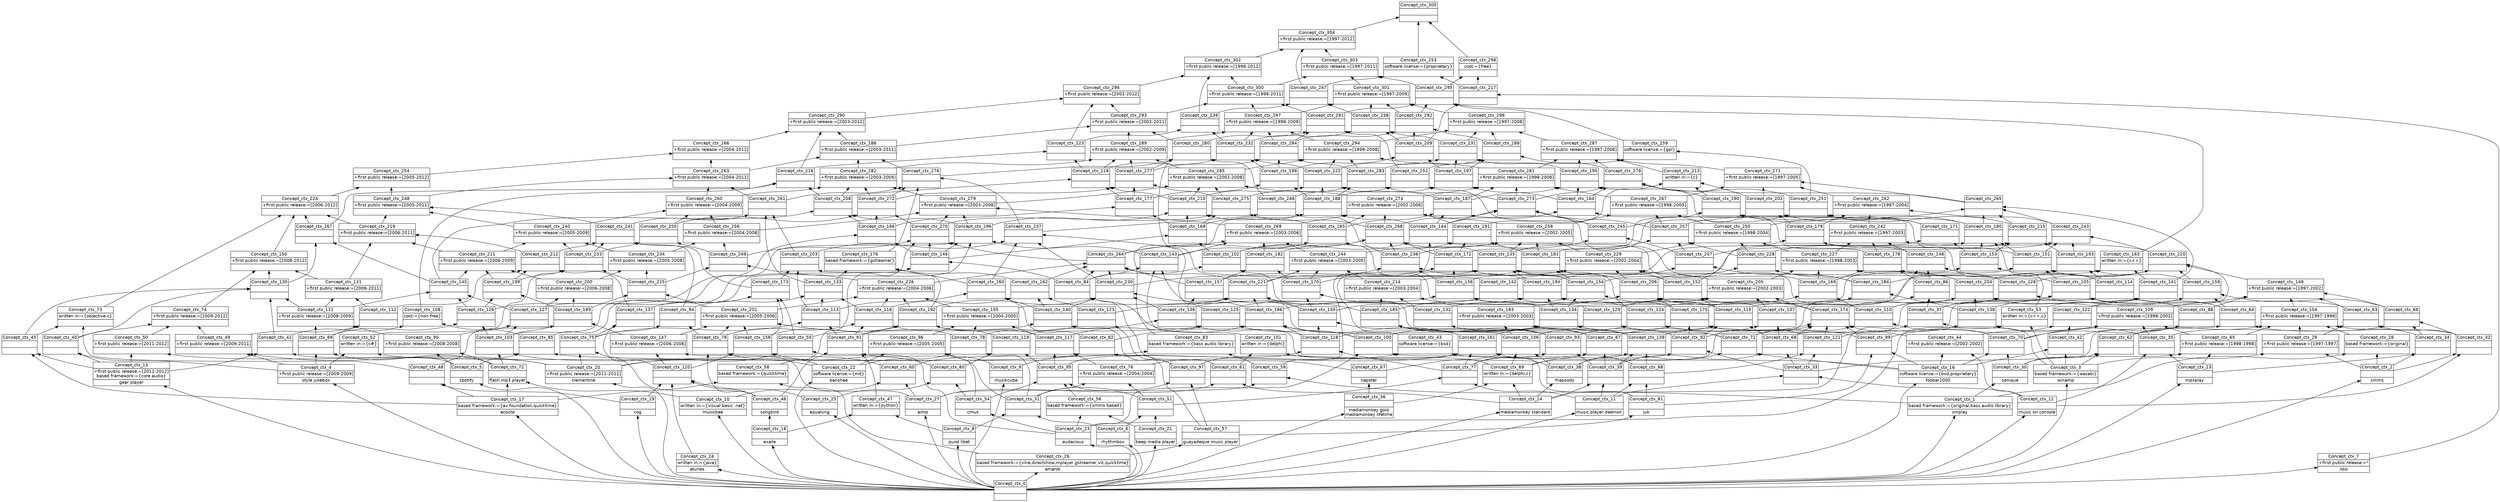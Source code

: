 digraph G { 
	rankdir=BT;
	margin=0;
	node [margin="0.03,0.03",fontname="DejaVu Sans"];
	ranksep=0.3;
	nodesep=0.2;
//graph[label="name:ctx,concept number:306,object number:37,attribute number:94"
0 [shape=none,label=<<table border="0" cellborder="1" cellspacing="0" port="p"><tr><td>Concept_ctx_305</td></tr><tr><td><br/></td></tr><tr><td><br/></td></tr></table>>];
1 [shape=none,label=<<table border="0" cellborder="1" cellspacing="0" port="p"><tr><td>Concept_ctx_304</td></tr><tr><td>+first public release:=[1997-2012]<br/></td></tr><tr><td><br/></td></tr></table>>];
2 [shape=none,label=<<table border="0" cellborder="1" cellspacing="0" port="p"><tr><td>Concept_ctx_302</td></tr><tr><td>+first public release:=[1998-2012]<br/></td></tr><tr><td><br/></td></tr></table>>];
3 [shape=none,label=<<table border="0" cellborder="1" cellspacing="0" port="p"><tr><td>Concept_ctx_300</td></tr><tr><td>+first public release:=[1998-2011]<br/></td></tr><tr><td><br/></td></tr></table>>];
4 [shape=none,label=<<table border="0" cellborder="1" cellspacing="0" port="p"><tr><td>Concept_ctx_303</td></tr><tr><td>+first public release:=[1997-2011]<br/></td></tr><tr><td><br/></td></tr></table>>];
5 [shape=none,label=<<table border="0" cellborder="1" cellspacing="0" port="p"><tr><td>Concept_ctx_293</td></tr><tr><td>+first public release:=[2002-2011]<br/></td></tr><tr><td><br/></td></tr></table>>];
6 [shape=none,label=<<table border="0" cellborder="1" cellspacing="0" port="p"><tr><td>Concept_ctx_296</td></tr><tr><td>+first public release:=[2002-2012]<br/></td></tr><tr><td><br/></td></tr></table>>];
7 [shape=none,label=<<table border="0" cellborder="1" cellspacing="0" port="p"><tr><td>Concept_ctx_289</td></tr><tr><td>+first public release:=[2002-2009]<br/></td></tr><tr><td><br/></td></tr></table>>];
8 [shape=none,label=<<table border="0" cellborder="1" cellspacing="0" port="p"><tr><td>Concept_ctx_297</td></tr><tr><td>+first public release:=[1998-2009]<br/></td></tr><tr><td><br/></td></tr></table>>];
9 [shape=none,label=<<table border="0" cellborder="1" cellspacing="0" port="p"><tr><td>Concept_ctx_301</td></tr><tr><td>+first public release:=[1997-2009]<br/></td></tr><tr><td><br/></td></tr></table>>];
10 [shape=none,label=<<table border="0" cellborder="1" cellspacing="0" port="p"><tr><td>Concept_ctx_282</td></tr><tr><td>+first public release:=[2003-2009]<br/></td></tr><tr><td><br/></td></tr></table>>];
11 [shape=none,label=<<table border="0" cellborder="1" cellspacing="0" port="p"><tr><td>Concept_ctx_286</td></tr><tr><td>+first public release:=[2003-2011]<br/></td></tr><tr><td><br/></td></tr></table>>];
12 [shape=none,label=<<table border="0" cellborder="1" cellspacing="0" port="p"><tr><td>Concept_ctx_290</td></tr><tr><td>+first public release:=[2003-2012]<br/></td></tr><tr><td><br/></td></tr></table>>];
13 [shape=none,label=<<table border="0" cellborder="1" cellspacing="0" port="p"><tr><td>Concept_ctx_279</td></tr><tr><td>+first public release:=[2003-2008]<br/></td></tr><tr><td><br/></td></tr></table>>];
14 [shape=none,label=<<table border="0" cellborder="1" cellspacing="0" port="p"><tr><td>Concept_ctx_285</td></tr><tr><td>+first public release:=[2002-2008]<br/></td></tr><tr><td><br/></td></tr></table>>];
15 [shape=none,label=<<table border="0" cellborder="1" cellspacing="0" port="p"><tr><td>Concept_ctx_294</td></tr><tr><td>+first public release:=[1998-2008]<br/></td></tr><tr><td><br/></td></tr></table>>];
16 [shape=none,label=<<table border="0" cellborder="1" cellspacing="0" port="p"><tr><td>Concept_ctx_299</td></tr><tr><td>+first public release:=[1997-2008]<br/></td></tr><tr><td><br/></td></tr></table>>];
17 [shape=none,label=<<table border="0" cellborder="1" cellspacing="0" port="p"><tr><td>Concept_ctx_256</td></tr><tr><td>+first public release:=[2004-2008]<br/></td></tr><tr><td><br/></td></tr></table>>];
18 [shape=none,label=<<table border="0" cellborder="1" cellspacing="0" port="p"><tr><td>Concept_ctx_260</td></tr><tr><td>+first public release:=[2004-2009]<br/></td></tr><tr><td><br/></td></tr></table>>];
19 [shape=none,label=<<table border="0" cellborder="1" cellspacing="0" port="p"><tr><td>Concept_ctx_263</td></tr><tr><td>+first public release:=[2004-2011]<br/></td></tr><tr><td><br/></td></tr></table>>];
20 [shape=none,label=<<table border="0" cellborder="1" cellspacing="0" port="p"><tr><td>Concept_ctx_266</td></tr><tr><td>+first public release:=[2004-2012]<br/></td></tr><tr><td><br/></td></tr></table>>];
21 [shape=none,label=<<table border="0" cellborder="1" cellspacing="0" port="p"><tr><td>Concept_ctx_226</td></tr><tr><td>+first public release:=[2004-2006]<br/></td></tr><tr><td><br/></td></tr></table>>];
22 [shape=none,label=<<table border="0" cellborder="1" cellspacing="0" port="p"><tr><td>Concept_ctx_269</td></tr><tr><td>+first public release:=[2003-2006]<br/></td></tr><tr><td><br/></td></tr></table>>];
23 [shape=none,label=<<table border="0" cellborder="1" cellspacing="0" port="p"><tr><td>Concept_ctx_274</td></tr><tr><td>+first public release:=[2002-2006]<br/></td></tr><tr><td><br/></td></tr></table>>];
24 [shape=none,label=<<table border="0" cellborder="1" cellspacing="0" port="p"><tr><td>Concept_ctx_281</td></tr><tr><td>+first public release:=[1998-2006]<br/></td></tr><tr><td><br/></td></tr></table>>];
25 [shape=none,label=<<table border="0" cellborder="1" cellspacing="0" port="p"><tr><td>Concept_ctx_287</td></tr><tr><td>+first public release:=[1997-2006]<br/></td></tr><tr><td><br/></td></tr></table>>];
26 [shape=none,label=<<table border="0" cellborder="1" cellspacing="0" port="p"><tr><td>Concept_ctx_201</td></tr><tr><td>+first public release:=[2005-2006]<br/></td></tr><tr><td><br/></td></tr></table>>];
27 [shape=none,label=<<table border="0" cellborder="1" cellspacing="0" port="p"><tr><td>Concept_ctx_234</td></tr><tr><td>+first public release:=[2005-2008]<br/></td></tr><tr><td><br/></td></tr></table>>];
28 [shape=none,label=<<table border="0" cellborder="1" cellspacing="0" port="p"><tr><td>Concept_ctx_240</td></tr><tr><td>+first public release:=[2005-2009]<br/></td></tr><tr><td><br/></td></tr></table>>];
29 [shape=none,label=<<table border="0" cellborder="1" cellspacing="0" port="p"><tr><td>Concept_ctx_248</td></tr><tr><td>+first public release:=[2005-2011]<br/></td></tr><tr><td><br/></td></tr></table>>];
30 [shape=none,label=<<table border="0" cellborder="1" cellspacing="0" port="p"><tr><td>Concept_ctx_254</td></tr><tr><td>+first public release:=[2005-2012]<br/></td></tr><tr><td><br/></td></tr></table>>];
31 [shape=none,label=<<table border="0" cellborder="1" cellspacing="0" port="p"><tr><td>Concept_ctx_96</td></tr><tr><td>+first public release:=[2005-2005]<br/></td></tr><tr><td><br/></td></tr></table>>];
32 [shape=none,label=<<table border="0" cellborder="1" cellspacing="0" port="p"><tr><td>Concept_ctx_155</td></tr><tr><td>+first public release:=[2004-2005]<br/></td></tr><tr><td><br/></td></tr></table>>];
33 [shape=none,label=<<table border="0" cellborder="1" cellspacing="0" port="p"><tr><td>Concept_ctx_244</td></tr><tr><td>+first public release:=[2003-2005]<br/></td></tr><tr><td><br/></td></tr></table>>];
34 [shape=none,label=<<table border="0" cellborder="1" cellspacing="0" port="p"><tr><td>Concept_ctx_258</td></tr><tr><td>+first public release:=[2002-2005]<br/></td></tr><tr><td><br/></td></tr></table>>];
35 [shape=none,label=<<table border="0" cellborder="1" cellspacing="0" port="p"><tr><td>Concept_ctx_267</td></tr><tr><td>+first public release:=[1998-2005]<br/></td></tr><tr><td><br/></td></tr></table>>];
36 [shape=none,label=<<table border="0" cellborder="1" cellspacing="0" port="p"><tr><td>Concept_ctx_271</td></tr><tr><td>+first public release:=[1997-2005]<br/></td></tr><tr><td><br/></td></tr></table>>];
37 [shape=none,label=<<table border="0" cellborder="1" cellspacing="0" port="p"><tr><td>Concept_ctx_0</td></tr><tr><td><br/></td></tr><tr><td><br/></td></tr></table>>];
38 [shape=none,label=<<table border="0" cellborder="1" cellspacing="0" port="p"><tr><td>Concept_ctx_147</td></tr><tr><td>+first public release:=[2006-2006]<br/></td></tr><tr><td><br/></td></tr></table>>];
39 [shape=none,label=<<table border="0" cellborder="1" cellspacing="0" port="p"><tr><td>Concept_ctx_200</td></tr><tr><td>+first public release:=[2006-2008]<br/></td></tr><tr><td><br/></td></tr></table>>];
40 [shape=none,label=<<table border="0" cellborder="1" cellspacing="0" port="p"><tr><td>Concept_ctx_211</td></tr><tr><td>+first public release:=[2006-2009]<br/></td></tr><tr><td><br/></td></tr></table>>];
41 [shape=none,label=<<table border="0" cellborder="1" cellspacing="0" port="p"><tr><td>Concept_ctx_219</td></tr><tr><td>+first public release:=[2006-2011]<br/></td></tr><tr><td><br/></td></tr></table>>];
42 [shape=none,label=<<table border="0" cellborder="1" cellspacing="0" port="p"><tr><td>Concept_ctx_224</td></tr><tr><td>+first public release:=[2006-2012]<br/></td></tr><tr><td><br/></td></tr></table>>];
43 [shape=none,label=<<table border="0" cellborder="1" cellspacing="0" port="p"><tr><td>Concept_ctx_76</td></tr><tr><td>+first public release:=[2004-2004]<br/></td></tr><tr><td><br/></td></tr></table>>];
44 [shape=none,label=<<table border="0" cellborder="1" cellspacing="0" port="p"><tr><td>Concept_ctx_214</td></tr><tr><td>+first public release:=[2003-2004]<br/></td></tr><tr><td><br/></td></tr></table>>];
45 [shape=none,label=<<table border="0" cellborder="1" cellspacing="0" port="p"><tr><td>Concept_ctx_229</td></tr><tr><td>+first public release:=[2002-2004]<br/></td></tr><tr><td><br/></td></tr></table>>];
46 [shape=none,label=<<table border="0" cellborder="1" cellspacing="0" port="p"><tr><td>Concept_ctx_250</td></tr><tr><td>+first public release:=[1998-2004]<br/></td></tr><tr><td><br/></td></tr></table>>];
47 [shape=none,label=<<table border="0" cellborder="1" cellspacing="0" port="p"><tr><td>Concept_ctx_262</td></tr><tr><td>+first public release:=[1997-2004]<br/></td></tr><tr><td><br/></td></tr></table>>];
48 [shape=none,label=<<table border="0" cellborder="1" cellspacing="0" port="p"><tr><td>Concept_ctx_90</td></tr><tr><td>+first public release:=[2008-2008]<br/></td></tr><tr><td><br/></td></tr></table>>];
49 [shape=none,label=<<table border="0" cellborder="1" cellspacing="0" port="p"><tr><td>Concept_ctx_111</td></tr><tr><td>+first public release:=[2008-2009]<br/></td></tr><tr><td><br/></td></tr></table>>];
50 [shape=none,label=<<table border="0" cellborder="1" cellspacing="0" port="p"><tr><td>Concept_ctx_131</td></tr><tr><td>+first public release:=[2008-2011]<br/></td></tr><tr><td><br/></td></tr></table>>];
51 [shape=none,label=<<table border="0" cellborder="1" cellspacing="0" port="p"><tr><td>Concept_ctx_150</td></tr><tr><td>+first public release:=[2008-2012]<br/></td></tr><tr><td><br/></td></tr></table>>];
52 [shape=none,label=<<table border="0" cellborder="1" cellspacing="0" port="p"><tr><td>Concept_ctx_183</td></tr><tr><td>+first public release:=[2003-2003]<br/></td></tr><tr><td><br/></td></tr></table>>];
53 [shape=none,label=<<table border="0" cellborder="1" cellspacing="0" port="p"><tr><td>Concept_ctx_205</td></tr><tr><td>+first public release:=[2002-2003]<br/></td></tr><tr><td><br/></td></tr></table>>];
54 [shape=none,label=<<table border="0" cellborder="1" cellspacing="0" port="p"><tr><td>Concept_ctx_227</td></tr><tr><td>+first public release:=[1998-2003]<br/></td></tr><tr><td><br/></td></tr></table>>];
55 [shape=none,label=<<table border="0" cellborder="1" cellspacing="0" port="p"><tr><td>Concept_ctx_242</td></tr><tr><td>+first public release:=[1997-2003]<br/></td></tr><tr><td><br/></td></tr></table>>];
56 [shape=none,label=<<table border="0" cellborder="1" cellspacing="0" port="p"><tr><td>Concept_ctx_4</td></tr><tr><td>+first public release:=[2009-2009]<br/></td></tr><tr><td>style jukebox<br/></td></tr></table>>];
57 [shape=none,label=<<table border="0" cellborder="1" cellspacing="0" port="p"><tr><td>Concept_ctx_49</td></tr><tr><td>+first public release:=[2009-2011]<br/></td></tr><tr><td><br/></td></tr></table>>];
58 [shape=none,label=<<table border="0" cellborder="1" cellspacing="0" port="p"><tr><td>Concept_ctx_74</td></tr><tr><td>+first public release:=[2009-2012]<br/></td></tr><tr><td><br/></td></tr></table>>];
59 [shape=none,label=<<table border="0" cellborder="1" cellspacing="0" port="p"><tr><td>Concept_ctx_44</td></tr><tr><td>+first public release:=[2002-2002]<br/></td></tr><tr><td><br/></td></tr></table>>];
60 [shape=none,label=<<table border="0" cellborder="1" cellspacing="0" port="p"><tr><td>Concept_ctx_109</td></tr><tr><td>+first public release:=[1998-2002]<br/></td></tr><tr><td><br/></td></tr></table>>];
61 [shape=none,label=<<table border="0" cellborder="1" cellspacing="0" port="p"><tr><td>Concept_ctx_149</td></tr><tr><td>+first public release:=[1997-2002]<br/></td></tr><tr><td><br/></td></tr></table>>];
62 [shape=none,label=<<table border="0" cellborder="1" cellspacing="0" port="p"><tr><td>Concept_ctx_20</td></tr><tr><td>+first public release:=[2011-2011]<br/></td></tr><tr><td>clementine<br/></td></tr></table>>];
63 [shape=none,label=<<table border="0" cellborder="1" cellspacing="0" port="p"><tr><td>Concept_ctx_50</td></tr><tr><td>+first public release:=[2011-2012]<br/></td></tr><tr><td><br/></td></tr></table>>];
64 [shape=none,label=<<table border="0" cellborder="1" cellspacing="0" port="p"><tr><td>Concept_ctx_65</td></tr><tr><td>+first public release:=[1998-1998]<br/></td></tr><tr><td><br/></td></tr></table>>];
65 [shape=none,label=<<table border="0" cellborder="1" cellspacing="0" port="p"><tr><td>Concept_ctx_104</td></tr><tr><td>+first public release:=[1997-1998]<br/></td></tr><tr><td><br/></td></tr></table>>];
66 [shape=none,label=<<table border="0" cellborder="1" cellspacing="0" port="p"><tr><td>Concept_ctx_15</td></tr><tr><td>+first public release:=[2012-2012]<br/>based framework:={core audio}<br/></td></tr><tr><td>gear player<br/></td></tr></table>>];
67 [shape=none,label=<<table border="0" cellborder="1" cellspacing="0" port="p"><tr><td>Concept_ctx_29</td></tr><tr><td>+first public release:=[1997-1997]<br/></td></tr><tr><td><br/></td></tr></table>>];
68 [shape=none,label=<<table border="0" cellborder="1" cellspacing="0" port="p"><tr><td>Concept_ctx_7</td></tr><tr><td>+first public release:=*<br/></td></tr><tr><td>rdio<br/></td></tr></table>>];
69 [shape=none,label=<<table border="0" cellborder="1" cellspacing="0" port="p"><tr><td>Concept_ctx_67</td></tr><tr><td><br/></td></tr><tr><td>napster<br/></td></tr></table>>];
70 [shape=none,label=<<table border="0" cellborder="1" cellspacing="0" port="p"><tr><td>Concept_ctx_5</td></tr><tr><td><br/></td></tr><tr><td>spotify<br/></td></tr></table>>];
71 [shape=none,label=<<table border="0" cellborder="1" cellspacing="0" port="p"><tr><td>Concept_ctx_85</td></tr><tr><td><br/></td></tr><tr><td><br/></td></tr></table>>];
72 [shape=none,label=<<table border="0" cellborder="1" cellspacing="0" port="p"><tr><td>Concept_ctx_41</td></tr><tr><td><br/></td></tr><tr><td><br/></td></tr></table>>];
73 [shape=none,label=<<table border="0" cellborder="1" cellspacing="0" port="p"><tr><td>Concept_ctx_108</td></tr><tr><td>cost:={non-free}<br/></td></tr><tr><td><br/></td></tr></table>>];
74 [shape=none,label=<<table border="0" cellborder="1" cellspacing="0" port="p"><tr><td>Concept_ctx_72</td></tr><tr><td><br/></td></tr><tr><td>flash mp3 player<br/></td></tr></table>>];
75 [shape=none,label=<<table border="0" cellborder="1" cellspacing="0" port="p"><tr><td>Concept_ctx_89</td></tr><tr><td><br/></td></tr><tr><td><br/></td></tr></table>>];
76 [shape=none,label=<<table border="0" cellborder="1" cellspacing="0" port="p"><tr><td>Concept_ctx_189</td></tr><tr><td><br/></td></tr><tr><td><br/></td></tr></table>>];
77 [shape=none,label=<<table border="0" cellborder="1" cellspacing="0" port="p"><tr><td>Concept_ctx_199</td></tr><tr><td><br/></td></tr><tr><td><br/></td></tr></table>>];
78 [shape=none,label=<<table border="0" cellborder="1" cellspacing="0" port="p"><tr><td>Concept_ctx_225</td></tr><tr><td><br/></td></tr><tr><td><br/></td></tr></table>>];
79 [shape=none,label=<<table border="0" cellborder="1" cellspacing="0" port="p"><tr><td>Concept_ctx_233</td></tr><tr><td><br/></td></tr><tr><td><br/></td></tr></table>>];
80 [shape=none,label=<<table border="0" cellborder="1" cellspacing="0" port="p"><tr><td>Concept_ctx_249</td></tr><tr><td><br/></td></tr><tr><td><br/></td></tr></table>>];
81 [shape=none,label=<<table border="0" cellborder="1" cellspacing="0" port="p"><tr><td>Concept_ctx_255</td></tr><tr><td><br/></td></tr><tr><td><br/></td></tr></table>>];
82 [shape=none,label=<<table border="0" cellborder="1" cellspacing="0" port="p"><tr><td>Concept_ctx_139</td></tr><tr><td><br/></td></tr><tr><td><br/></td></tr></table>>];
83 [shape=none,label=<<table border="0" cellborder="1" cellspacing="0" port="p"><tr><td>Concept_ctx_185</td></tr><tr><td><br/></td></tr><tr><td><br/></td></tr></table>>];
84 [shape=none,label=<<table border="0" cellborder="1" cellspacing="0" port="p"><tr><td>Concept_ctx_221</td></tr><tr><td><br/></td></tr><tr><td><br/></td></tr></table>>];
85 [shape=none,label=<<table border="0" cellborder="1" cellspacing="0" port="p"><tr><td>Concept_ctx_264</td></tr><tr><td><br/></td></tr><tr><td><br/></td></tr></table>>];
86 [shape=none,label=<<table border="0" cellborder="1" cellspacing="0" port="p"><tr><td>Concept_ctx_270</td></tr><tr><td><br/></td></tr><tr><td><br/></td></tr></table>>];
87 [shape=none,label=<<table border="0" cellborder="1" cellspacing="0" port="p"><tr><td>Concept_ctx_272</td></tr><tr><td><br/></td></tr><tr><td><br/></td></tr></table>>];
88 [shape=none,label=<<table border="0" cellborder="1" cellspacing="0" port="p"><tr><td>Concept_ctx_174</td></tr><tr><td><br/></td></tr><tr><td><br/></td></tr></table>>];
89 [shape=none,label=<<table border="0" cellborder="1" cellspacing="0" port="p"><tr><td>Concept_ctx_206</td></tr><tr><td><br/></td></tr><tr><td><br/></td></tr></table>>];
90 [shape=none,label=<<table border="0" cellborder="1" cellspacing="0" port="p"><tr><td>Concept_ctx_235</td></tr><tr><td><br/></td></tr><tr><td><br/></td></tr></table>>];
91 [shape=none,label=<<table border="0" cellborder="1" cellspacing="0" port="p"><tr><td>Concept_ctx_268</td></tr><tr><td><br/></td></tr><tr><td><br/></td></tr></table>>];
92 [shape=none,label=<<table border="0" cellborder="1" cellspacing="0" port="p"><tr><td>Concept_ctx_275</td></tr><tr><td><br/></td></tr><tr><td><br/></td></tr></table>>];
93 [shape=none,label=<<table border="0" cellborder="1" cellspacing="0" port="p"><tr><td>Concept_ctx_277</td></tr><tr><td><br/></td></tr><tr><td><br/></td></tr></table>>];
94 [shape=none,label=<<table border="0" cellborder="1" cellspacing="0" port="p"><tr><td>Concept_ctx_112</td></tr><tr><td><br/></td></tr><tr><td><br/></td></tr></table>>];
95 [shape=none,label=<<table border="0" cellborder="1" cellspacing="0" port="p"><tr><td>Concept_ctx_212</td></tr><tr><td><br/></td></tr><tr><td><br/></td></tr></table>>];
96 [shape=none,label=<<table border="0" cellborder="1" cellspacing="0" port="p"><tr><td>Concept_ctx_241</td></tr><tr><td><br/></td></tr><tr><td><br/></td></tr></table>>];
97 [shape=none,label=<<table border="0" cellborder="1" cellspacing="0" port="p"><tr><td>Concept_ctx_261</td></tr><tr><td><br/></td></tr><tr><td><br/></td></tr></table>>];
98 [shape=none,label=<<table border="0" cellborder="1" cellspacing="0" port="p"><tr><td>Concept_ctx_276</td></tr><tr><td><br/></td></tr><tr><td><br/></td></tr></table>>];
99 [shape=none,label=<<table border="0" cellborder="1" cellspacing="0" port="p"><tr><td>Concept_ctx_280</td></tr><tr><td><br/></td></tr><tr><td><br/></td></tr></table>>];
100 [shape=none,label=<<table border="0" cellborder="1" cellspacing="0" port="p"><tr><td>Concept_ctx_204</td></tr><tr><td><br/></td></tr><tr><td><br/></td></tr></table>>];
101 [shape=none,label=<<table border="0" cellborder="1" cellspacing="0" port="p"><tr><td>Concept_ctx_228</td></tr><tr><td><br/></td></tr><tr><td><br/></td></tr></table>>];
102 [shape=none,label=<<table border="0" cellborder="1" cellspacing="0" port="p"><tr><td>Concept_ctx_257</td></tr><tr><td><br/></td></tr><tr><td><br/></td></tr></table>>];
103 [shape=none,label=<<table border="0" cellborder="1" cellspacing="0" port="p"><tr><td>Concept_ctx_273</td></tr><tr><td><br/></td></tr><tr><td><br/></td></tr></table>>];
104 [shape=none,label=<<table border="0" cellborder="1" cellspacing="0" port="p"><tr><td>Concept_ctx_283</td></tr><tr><td><br/></td></tr><tr><td><br/></td></tr></table>>];
105 [shape=none,label=<<table border="0" cellborder="1" cellspacing="0" port="p"><tr><td>Concept_ctx_284</td></tr><tr><td><br/></td></tr><tr><td><br/></td></tr></table>>];
106 [shape=none,label=<<table border="0" cellborder="1" cellspacing="0" port="p"><tr><td>Concept_ctx_291</td></tr><tr><td><br/></td></tr><tr><td><br/></td></tr></table>>];
107 [shape=none,label=<<table border="0" cellborder="1" cellspacing="0" port="p"><tr><td>Concept_ctx_220</td></tr><tr><td><br/></td></tr><tr><td><br/></td></tr></table>>];
108 [shape=none,label=<<table border="0" cellborder="1" cellspacing="0" port="p"><tr><td>Concept_ctx_243</td></tr><tr><td><br/></td></tr><tr><td><br/></td></tr></table>>];
109 [shape=none,label=<<table border="0" cellborder="1" cellspacing="0" port="p"><tr><td>Concept_ctx_265</td></tr><tr><td><br/></td></tr><tr><td><br/></td></tr></table>>];
110 [shape=none,label=<<table border="0" cellborder="1" cellspacing="0" port="p"><tr><td>Concept_ctx_278</td></tr><tr><td><br/></td></tr><tr><td><br/></td></tr></table>>];
111 [shape=none,label=<<table border="0" cellborder="1" cellspacing="0" port="p"><tr><td>Concept_ctx_288</td></tr><tr><td><br/></td></tr><tr><td><br/></td></tr></table>>];
112 [shape=none,label=<<table border="0" cellborder="1" cellspacing="0" port="p"><tr><td>Concept_ctx_292</td></tr><tr><td><br/></td></tr><tr><td><br/></td></tr></table>>];
113 [shape=none,label=<<table border="0" cellborder="1" cellspacing="0" port="p"><tr><td>Concept_ctx_295</td></tr><tr><td><br/></td></tr><tr><td><br/></td></tr></table>>];
114 [shape=none,label=<<table border="0" cellborder="1" cellspacing="0" port="p"><tr><td>Concept_ctx_298</td></tr><tr><td>cost:={free}<br/></td></tr><tr><td><br/></td></tr></table>>];
115 [shape=none,label=<<table border="0" cellborder="1" cellspacing="0" port="p"><tr><td>Concept_ctx_120</td></tr><tr><td><br/></td></tr><tr><td><br/></td></tr></table>>];
116 [shape=none,label=<<table border="0" cellborder="1" cellspacing="0" port="p"><tr><td>Concept_ctx_54</td></tr><tr><td><br/></td></tr><tr><td>cmus<br/></td></tr></table>>];
117 [shape=none,label=<<table border="0" cellborder="1" cellspacing="0" port="p"><tr><td>Concept_ctx_158</td></tr><tr><td><br/></td></tr><tr><td><br/></td></tr></table>>];
118 [shape=none,label=<<table border="0" cellborder="1" cellspacing="0" port="p"><tr><td>Concept_ctx_117</td></tr><tr><td><br/></td></tr><tr><td><br/></td></tr></table>>];
119 [shape=none,label=<<table border="0" cellborder="1" cellspacing="0" port="p"><tr><td>Concept_ctx_192</td></tr><tr><td><br/></td></tr><tr><td><br/></td></tr></table>>];
120 [shape=none,label=<<table border="0" cellborder="1" cellspacing="0" port="p"><tr><td>Concept_ctx_98</td></tr><tr><td><br/></td></tr><tr><td><br/></td></tr></table>>];
121 [shape=none,label=<<table border="0" cellborder="1" cellspacing="0" port="p"><tr><td>Concept_ctx_161</td></tr><tr><td><br/></td></tr><tr><td><br/></td></tr></table>>];
122 [shape=none,label=<<table border="0" cellborder="1" cellspacing="0" port="p"><tr><td>Concept_ctx_186</td></tr><tr><td><br/></td></tr><tr><td><br/></td></tr></table>>];
123 [shape=none,label=<<table border="0" cellborder="1" cellspacing="0" port="p"><tr><td>Concept_ctx_230</td></tr><tr><td><br/></td></tr><tr><td><br/></td></tr></table>>];
124 [shape=none,label=<<table border="0" cellborder="1" cellspacing="0" port="p"><tr><td>Concept_ctx_12</td></tr><tr><td><br/></td></tr><tr><td>music on console<br/></td></tr></table>>];
125 [shape=none,label=<<table border="0" cellborder="1" cellspacing="0" port="p"><tr><td>Concept_ctx_121</td></tr><tr><td><br/></td></tr><tr><td><br/></td></tr></table>>];
126 [shape=none,label=<<table border="0" cellborder="1" cellspacing="0" port="p"><tr><td>Concept_ctx_175</td></tr><tr><td><br/></td></tr><tr><td><br/></td></tr></table>>];
127 [shape=none,label=<<table border="0" cellborder="1" cellspacing="0" port="p"><tr><td>Concept_ctx_194</td></tr><tr><td><br/></td></tr><tr><td><br/></td></tr></table>>];
128 [shape=none,label=<<table border="0" cellborder="1" cellspacing="0" port="p"><tr><td>Concept_ctx_236</td></tr><tr><td><br/></td></tr><tr><td><br/></td></tr></table>>];
129 [shape=none,label=<<table border="0" cellborder="1" cellspacing="0" port="p"><tr><td>Concept_ctx_137</td></tr><tr><td><br/></td></tr><tr><td><br/></td></tr></table>>];
130 [shape=none,label=<<table border="0" cellborder="1" cellspacing="0" port="p"><tr><td>Concept_ctx_173</td></tr><tr><td><br/></td></tr><tr><td><br/></td></tr></table>>];
131 [shape=none,label=<<table border="0" cellborder="1" cellspacing="0" port="p"><tr><td>Concept_ctx_203</td></tr><tr><td><br/></td></tr><tr><td><br/></td></tr></table>>];
132 [shape=none,label=<<table border="0" cellborder="1" cellspacing="0" port="p"><tr><td>Concept_ctx_237</td></tr><tr><td><br/></td></tr><tr><td><br/></td></tr></table>>];
133 [shape=none,label=<<table border="0" cellborder="1" cellspacing="0" port="p"><tr><td>Concept_ctx_246</td></tr><tr><td><br/></td></tr><tr><td><br/></td></tr></table>>];
134 [shape=none,label=<<table border="0" cellborder="1" cellspacing="0" port="p"><tr><td>Concept_ctx_13</td></tr><tr><td><br/></td></tr><tr><td>mpxplay<br/></td></tr></table>>];
135 [shape=none,label=<<table border="0" cellborder="1" cellspacing="0" port="p"><tr><td>Concept_ctx_35</td></tr><tr><td><br/></td></tr><tr><td><br/></td></tr></table>>];
136 [shape=none,label=<<table border="0" cellborder="1" cellspacing="0" port="p"><tr><td>Concept_ctx_138</td></tr><tr><td><br/></td></tr><tr><td><br/></td></tr></table>>];
137 [shape=none,label=<<table border="0" cellborder="1" cellspacing="0" port="p"><tr><td>Concept_ctx_184</td></tr><tr><td><br/></td></tr><tr><td><br/></td></tr></table>>];
138 [shape=none,label=<<table border="0" cellborder="1" cellspacing="0" port="p"><tr><td>Concept_ctx_207</td></tr><tr><td><br/></td></tr><tr><td><br/></td></tr></table>>];
139 [shape=none,label=<<table border="0" cellborder="1" cellspacing="0" port="p"><tr><td>Concept_ctx_245</td></tr><tr><td><br/></td></tr><tr><td><br/></td></tr></table>>];
140 [shape=none,label=<<table border="0" cellborder="1" cellspacing="0" port="p"><tr><td>Concept_ctx_252</td></tr><tr><td><br/></td></tr><tr><td><br/></td></tr></table>>];
141 [shape=none,label=<<table border="0" cellborder="1" cellspacing="0" port="p"><tr><td>Concept_ctx_2</td></tr><tr><td><br/></td></tr><tr><td>xmms<br/></td></tr></table>>];
142 [shape=none,label=<<table border="0" cellborder="1" cellspacing="0" port="p"><tr><td>Concept_ctx_34</td></tr><tr><td><br/></td></tr><tr><td><br/></td></tr></table>>];
143 [shape=none,label=<<table border="0" cellborder="1" cellspacing="0" port="p"><tr><td>Concept_ctx_66</td></tr><tr><td><br/></td></tr><tr><td><br/></td></tr></table>>];
144 [shape=none,label=<<table border="0" cellborder="1" cellspacing="0" port="p"><tr><td>Concept_ctx_159</td></tr><tr><td><br/></td></tr><tr><td><br/></td></tr></table>>];
145 [shape=none,label=<<table border="0" cellborder="1" cellspacing="0" port="p"><tr><td>Concept_ctx_193</td></tr><tr><td><br/></td></tr><tr><td><br/></td></tr></table>>];
146 [shape=none,label=<<table border="0" cellborder="1" cellspacing="0" port="p"><tr><td>Concept_ctx_215</td></tr><tr><td><br/></td></tr><tr><td><br/></td></tr></table>>];
147 [shape=none,label=<<table border="0" cellborder="1" cellspacing="0" port="p"><tr><td>Concept_ctx_251</td></tr><tr><td><br/></td></tr><tr><td><br/></td></tr></table>>];
148 [shape=none,label=<<table border="0" cellborder="1" cellspacing="0" port="p"><tr><td>Concept_ctx_259</td></tr><tr><td>software license:={gpl}<br/></td></tr><tr><td><br/></td></tr></table>>];
149 [shape=none,label=<<table border="0" cellborder="1" cellspacing="0" port="p"><tr><td>Concept_ctx_9</td></tr><tr><td><br/></td></tr><tr><td>musikcube<br/></td></tr></table>>];
150 [shape=none,label=<<table border="0" cellborder="1" cellspacing="0" port="p"><tr><td>Concept_ctx_16</td></tr><tr><td>software license:={bsd,proprietary}<br/></td></tr><tr><td>foobar2000<br/></td></tr></table>>];
151 [shape=none,label=<<table border="0" cellborder="1" cellspacing="0" port="p"><tr><td>Concept_ctx_43</td></tr><tr><td>software license:={bsd}<br/></td></tr><tr><td><br/></td></tr></table>>];
152 [shape=none,label=<<table border="0" cellborder="1" cellspacing="0" port="p"><tr><td>Concept_ctx_27</td></tr><tr><td><br/></td></tr><tr><td>aimp<br/></td></tr></table>>];
153 [shape=none,label=<<table border="0" cellborder="1" cellspacing="0" port="p"><tr><td>Concept_ctx_103</td></tr><tr><td><br/></td></tr><tr><td><br/></td></tr></table>>];
154 [shape=none,label=<<table border="0" cellborder="1" cellspacing="0" port="p"><tr><td>Concept_ctx_126</td></tr><tr><td><br/></td></tr><tr><td><br/></td></tr></table>>];
155 [shape=none,label=<<table border="0" cellborder="1" cellspacing="0" port="p"><tr><td>Concept_ctx_127</td></tr><tr><td><br/></td></tr><tr><td><br/></td></tr></table>>];
156 [shape=none,label=<<table border="0" cellborder="1" cellspacing="0" port="p"><tr><td>Concept_ctx_145</td></tr><tr><td><br/></td></tr><tr><td><br/></td></tr></table>>];
157 [shape=none,label=<<table border="0" cellborder="1" cellspacing="0" port="p"><tr><td>Concept_ctx_38</td></tr><tr><td><br/></td></tr><tr><td>rhapsody<br/></td></tr></table>>];
158 [shape=none,label=<<table border="0" cellborder="1" cellspacing="0" port="p"><tr><td>Concept_ctx_84</td></tr><tr><td><br/></td></tr><tr><td><br/></td></tr></table>>];
159 [shape=none,label=<<table border="0" cellborder="1" cellspacing="0" port="p"><tr><td>Concept_ctx_106</td></tr><tr><td><br/></td></tr><tr><td><br/></td></tr></table>>];
160 [shape=none,label=<<table border="0" cellborder="1" cellspacing="0" port="p"><tr><td>Concept_ctx_143</td></tr><tr><td><br/></td></tr><tr><td><br/></td></tr></table>>];
161 [shape=none,label=<<table border="0" cellborder="1" cellspacing="0" port="p"><tr><td>Concept_ctx_146</td></tr><tr><td><br/></td></tr><tr><td><br/></td></tr></table>>];
162 [shape=none,label=<<table border="0" cellborder="1" cellspacing="0" port="p"><tr><td>Concept_ctx_196</td></tr><tr><td><br/></td></tr><tr><td><br/></td></tr></table>>];
163 [shape=none,label=<<table border="0" cellborder="1" cellspacing="0" port="p"><tr><td>Concept_ctx_166</td></tr><tr><td><br/></td></tr><tr><td><br/></td></tr></table>>];
164 [shape=none,label=<<table border="0" cellborder="1" cellspacing="0" port="p"><tr><td>Concept_ctx_208</td></tr><tr><td><br/></td></tr><tr><td><br/></td></tr></table>>];
165 [shape=none,label=<<table border="0" cellborder="1" cellspacing="0" port="p"><tr><td>Concept_ctx_71</td></tr><tr><td><br/></td></tr><tr><td><br/></td></tr></table>>];
166 [shape=none,label=<<table border="0" cellborder="1" cellspacing="0" port="p"><tr><td>Concept_ctx_102</td></tr><tr><td><br/></td></tr><tr><td><br/></td></tr></table>>];
167 [shape=none,label=<<table border="0" cellborder="1" cellspacing="0" port="p"><tr><td>Concept_ctx_129</td></tr><tr><td><br/></td></tr><tr><td><br/></td></tr></table>>];
168 [shape=none,label=<<table border="0" cellborder="1" cellspacing="0" port="p"><tr><td>Concept_ctx_165</td></tr><tr><td><br/></td></tr><tr><td><br/></td></tr></table>>];
169 [shape=none,label=<<table border="0" cellborder="1" cellspacing="0" port="p"><tr><td>Concept_ctx_168</td></tr><tr><td><br/></td></tr><tr><td><br/></td></tr></table>>];
170 [shape=none,label=<<table border="0" cellborder="1" cellspacing="0" port="p"><tr><td>Concept_ctx_210</td></tr><tr><td><br/></td></tr><tr><td><br/></td></tr></table>>];
171 [shape=none,label=<<table border="0" cellborder="1" cellspacing="0" port="p"><tr><td>Concept_ctx_177</td></tr><tr><td><br/></td></tr><tr><td><br/></td></tr></table>>];
172 [shape=none,label=<<table border="0" cellborder="1" cellspacing="0" port="p"><tr><td>Concept_ctx_218</td></tr><tr><td><br/></td></tr><tr><td><br/></td></tr></table>>];
173 [shape=none,label=<<table border="0" cellborder="1" cellspacing="0" port="p"><tr><td>Concept_ctx_30</td></tr><tr><td><br/></td></tr><tr><td>sonique<br/></td></tr></table>>];
174 [shape=none,label=<<table border="0" cellborder="1" cellspacing="0" port="p"><tr><td>Concept_ctx_70</td></tr><tr><td><br/></td></tr><tr><td><br/></td></tr></table>>];
175 [shape=none,label=<<table border="0" cellborder="1" cellspacing="0" port="p"><tr><td>Concept_ctx_110</td></tr><tr><td><br/></td></tr><tr><td><br/></td></tr></table>>];
176 [shape=none,label=<<table border="0" cellborder="1" cellspacing="0" port="p"><tr><td>Concept_ctx_144</td></tr><tr><td><br/></td></tr><tr><td><br/></td></tr></table>>];
177 [shape=none,label=<<table border="0" cellborder="1" cellspacing="0" port="p"><tr><td>Concept_ctx_169</td></tr><tr><td><br/></td></tr><tr><td><br/></td></tr></table>>];
178 [shape=none,label=<<table border="0" cellborder="1" cellspacing="0" port="p"><tr><td>Concept_ctx_187</td></tr><tr><td><br/></td></tr><tr><td><br/></td></tr></table>>];
179 [shape=none,label=<<table border="0" cellborder="1" cellspacing="0" port="p"><tr><td>Concept_ctx_188</td></tr><tr><td><br/></td></tr><tr><td><br/></td></tr></table>>];
180 [shape=none,label=<<table border="0" cellborder="1" cellspacing="0" port="p"><tr><td>Concept_ctx_222</td></tr><tr><td><br/></td></tr><tr><td><br/></td></tr></table>>];
181 [shape=none,label=<<table border="0" cellborder="1" cellspacing="0" port="p"><tr><td>Concept_ctx_198</td></tr><tr><td><br/></td></tr><tr><td><br/></td></tr></table>>];
182 [shape=none,label=<<table border="0" cellborder="1" cellspacing="0" port="p"><tr><td>Concept_ctx_232</td></tr><tr><td><br/></td></tr><tr><td><br/></td></tr></table>>];
183 [shape=none,label=<<table border="0" cellborder="1" cellspacing="0" port="p"><tr><td>Concept_ctx_40</td></tr><tr><td><br/></td></tr><tr><td><br/></td></tr></table>>];
184 [shape=none,label=<<table border="0" cellborder="1" cellspacing="0" port="p"><tr><td>Concept_ctx_130</td></tr><tr><td><br/></td></tr><tr><td><br/></td></tr></table>>];
185 [shape=none,label=<<table border="0" cellborder="1" cellspacing="0" port="p"><tr><td>Concept_ctx_167</td></tr><tr><td><br/></td></tr><tr><td><br/></td></tr></table>>];
186 [shape=none,label=<<table border="0" cellborder="1" cellspacing="0" port="p"><tr><td>Concept_ctx_216</td></tr><tr><td><br/></td></tr><tr><td><br/></td></tr></table>>];
187 [shape=none,label=<<table border="0" cellborder="1" cellspacing="0" port="p"><tr><td>Concept_ctx_223</td></tr><tr><td><br/></td></tr><tr><td><br/></td></tr></table>>];
188 [shape=none,label=<<table border="0" cellborder="1" cellspacing="0" port="p"><tr><td>Concept_ctx_239</td></tr><tr><td><br/></td></tr><tr><td><br/></td></tr></table>>];
189 [shape=none,label=<<table border="0" cellborder="1" cellspacing="0" port="p"><tr><td>Concept_ctx_3</td></tr><tr><td>based framework:={wasabi}<br/></td></tr><tr><td>winamp<br/></td></tr></table>>];
190 [shape=none,label=<<table border="0" cellborder="1" cellspacing="0" port="p"><tr><td>Concept_ctx_62</td></tr><tr><td><br/></td></tr><tr><td><br/></td></tr></table>>];
191 [shape=none,label=<<table border="0" cellborder="1" cellspacing="0" port="p"><tr><td>Concept_ctx_88</td></tr><tr><td><br/></td></tr><tr><td><br/></td></tr></table>>];
192 [shape=none,label=<<table border="0" cellborder="1" cellspacing="0" port="p"><tr><td>Concept_ctx_128</td></tr><tr><td><br/></td></tr><tr><td><br/></td></tr></table>>];
193 [shape=none,label=<<table border="0" cellborder="1" cellspacing="0" port="p"><tr><td>Concept_ctx_164</td></tr><tr><td><br/></td></tr><tr><td><br/></td></tr></table>>];
194 [shape=none,label=<<table border="0" cellborder="1" cellspacing="0" port="p"><tr><td>Concept_ctx_178</td></tr><tr><td><br/></td></tr><tr><td><br/></td></tr></table>>];
195 [shape=none,label=<<table border="0" cellborder="1" cellspacing="0" port="p"><tr><td>Concept_ctx_195</td></tr><tr><td><br/></td></tr><tr><td><br/></td></tr></table>>];
196 [shape=none,label=<<table border="0" cellborder="1" cellspacing="0" port="p"><tr><td>Concept_ctx_197</td></tr><tr><td><br/></td></tr><tr><td><br/></td></tr></table>>];
197 [shape=none,label=<<table border="0" cellborder="1" cellspacing="0" port="p"><tr><td>Concept_ctx_231</td></tr><tr><td><br/></td></tr><tr><td><br/></td></tr></table>>];
198 [shape=none,label=<<table border="0" cellborder="1" cellspacing="0" port="p"><tr><td>Concept_ctx_209</td></tr><tr><td><br/></td></tr><tr><td><br/></td></tr></table>>];
199 [shape=none,label=<<table border="0" cellborder="1" cellspacing="0" port="p"><tr><td>Concept_ctx_238</td></tr><tr><td><br/></td></tr><tr><td><br/></td></tr></table>>];
200 [shape=none,label=<<table border="0" cellborder="1" cellspacing="0" port="p"><tr><td>Concept_ctx_247</td></tr><tr><td><br/></td></tr><tr><td><br/></td></tr></table>>];
201 [shape=none,label=<<table border="0" cellborder="1" cellspacing="0" port="p"><tr><td>Concept_ctx_217</td></tr><tr><td><br/></td></tr><tr><td><br/></td></tr></table>>];
202 [shape=none,label=<<table border="0" cellborder="1" cellspacing="0" port="p"><tr><td>Concept_ctx_253</td></tr><tr><td>software license:={proprietary}<br/></td></tr><tr><td><br/></td></tr></table>>];
203 [shape=none,label=<<table border="0" cellborder="1" cellspacing="0" port="p"><tr><td>Concept_ctx_22</td></tr><tr><td>software license:={mit}<br/></td></tr><tr><td>banshee<br/></td></tr></table>>];
204 [shape=none,label=<<table border="0" cellborder="1" cellspacing="0" port="p"><tr><td>Concept_ctx_1</td></tr><tr><td>based framework:={original,bass audio library}<br/></td></tr><tr><td>xmplay<br/></td></tr></table>>];
205 [shape=none,label=<<table border="0" cellborder="1" cellspacing="0" port="p"><tr><td>Concept_ctx_28</td></tr><tr><td>based framework:={original}<br/></td></tr><tr><td><br/></td></tr></table>>];
206 [shape=none,label=<<table border="0" cellborder="1" cellspacing="0" port="p"><tr><td>Concept_ctx_23</td></tr><tr><td><br/></td></tr><tr><td>audacious<br/></td></tr></table>>];
207 [shape=none,label=<<table border="0" cellborder="1" cellspacing="0" port="p"><tr><td>Concept_ctx_21</td></tr><tr><td><br/></td></tr><tr><td>beep media player<br/></td></tr></table>>];
208 [shape=none,label=<<table border="0" cellborder="1" cellspacing="0" port="p"><tr><td>Concept_ctx_56</td></tr><tr><td>based framework:={xmms based}<br/></td></tr><tr><td><br/></td></tr></table>>];
209 [shape=none,label=<<table border="0" cellborder="1" cellspacing="0" port="p"><tr><td>Concept_ctx_59</td></tr><tr><td><br/></td></tr><tr><td><br/></td></tr></table>>];
210 [shape=none,label=<<table border="0" cellborder="1" cellspacing="0" port="p"><tr><td>Concept_ctx_10</td></tr><tr><td>written in:={visual basic .net}<br/></td></tr><tr><td>musicbee<br/></td></tr></table>>];
211 [shape=none,label=<<table border="0" cellborder="1" cellspacing="0" port="p"><tr><td>Concept_ctx_60</td></tr><tr><td><br/></td></tr><tr><td><br/></td></tr></table>>];
212 [shape=none,label=<<table border="0" cellborder="1" cellspacing="0" port="p"><tr><td>Concept_ctx_83</td></tr><tr><td>based framework:={bass audio library}<br/></td></tr><tr><td><br/></td></tr></table>>];
213 [shape=none,label=<<table border="0" cellborder="1" cellspacing="0" port="p"><tr><td>Concept_ctx_57</td></tr><tr><td><br/></td></tr><tr><td>guayadeque music player<br/></td></tr></table>>];
214 [shape=none,label=<<table border="0" cellborder="1" cellspacing="0" port="p"><tr><td>Concept_ctx_31</td></tr><tr><td><br/></td></tr><tr><td><br/></td></tr></table>>];
215 [shape=none,label=<<table border="0" cellborder="1" cellspacing="0" port="p"><tr><td>Concept_ctx_97</td></tr><tr><td><br/></td></tr><tr><td><br/></td></tr></table>>];
216 [shape=none,label=<<table border="0" cellborder="1" cellspacing="0" port="p"><tr><td>Concept_ctx_46</td></tr><tr><td><br/></td></tr><tr><td>songbird<br/></td></tr></table>>];
217 [shape=none,label=<<table border="0" cellborder="1" cellspacing="0" port="p"><tr><td>Concept_ctx_91</td></tr><tr><td><br/></td></tr><tr><td><br/></td></tr></table>>];
218 [shape=none,label=<<table border="0" cellborder="1" cellspacing="0" port="p"><tr><td>Concept_ctx_140</td></tr><tr><td><br/></td></tr><tr><td><br/></td></tr></table>>];
219 [shape=none,label=<<table border="0" cellborder="1" cellspacing="0" port="p"><tr><td>Concept_ctx_75</td></tr><tr><td><br/></td></tr><tr><td><br/></td></tr></table>>];
220 [shape=none,label=<<table border="0" cellborder="1" cellspacing="0" port="p"><tr><td>Concept_ctx_113</td></tr><tr><td><br/></td></tr><tr><td><br/></td></tr></table>>];
221 [shape=none,label=<<table border="0" cellborder="1" cellspacing="0" port="p"><tr><td>Concept_ctx_160</td></tr><tr><td><br/></td></tr><tr><td><br/></td></tr></table>>];
222 [shape=none,label=<<table border="0" cellborder="1" cellspacing="0" port="p"><tr><td>Concept_ctx_79</td></tr><tr><td><br/></td></tr><tr><td><br/></td></tr></table>>];
223 [shape=none,label=<<table border="0" cellborder="1" cellspacing="0" port="p"><tr><td>Concept_ctx_78</td></tr><tr><td><br/></td></tr><tr><td><br/></td></tr></table>>];
224 [shape=none,label=<<table border="0" cellborder="1" cellspacing="0" port="p"><tr><td>Concept_ctx_116</td></tr><tr><td><br/></td></tr><tr><td><br/></td></tr></table>>];
225 [shape=none,label=<<table border="0" cellborder="1" cellspacing="0" port="p"><tr><td>Concept_ctx_94</td></tr><tr><td><br/></td></tr><tr><td><br/></td></tr></table>>];
226 [shape=none,label=<<table border="0" cellborder="1" cellspacing="0" port="p"><tr><td>Concept_ctx_133</td></tr><tr><td><br/></td></tr><tr><td><br/></td></tr></table>>];
227 [shape=none,label=<<table border="0" cellborder="1" cellspacing="0" port="p"><tr><td>Concept_ctx_123</td></tr><tr><td><br/></td></tr><tr><td><br/></td></tr></table>>];
228 [shape=none,label=<<table border="0" cellborder="1" cellspacing="0" port="p"><tr><td>Concept_ctx_162</td></tr><tr><td><br/></td></tr><tr><td><br/></td></tr></table>>];
229 [shape=none,label=<<table border="0" cellborder="1" cellspacing="0" port="p"><tr><td>Concept_ctx_176</td></tr><tr><td>based framework:={gstreamer}<br/></td></tr><tr><td><br/></td></tr></table>>];
230 [shape=none,label=<<table border="0" cellborder="1" cellspacing="0" port="p"><tr><td>Concept_ctx_17</td></tr><tr><td>based framework:={av foundation,quicktime}<br/></td></tr><tr><td>ecoute<br/></td></tr></table>>];
231 [shape=none,label=<<table border="0" cellborder="1" cellspacing="0" port="p"><tr><td>Concept_ctx_26</td></tr><tr><td>based framework:={xine,directshow,mplayer,gstreamer,vlc,quicktime}<br/></td></tr><tr><td>amarok<br/></td></tr></table>>];
232 [shape=none,label=<<table border="0" cellborder="1" cellspacing="0" port="p"><tr><td>Concept_ctx_58</td></tr><tr><td>based framework:={quicktime}<br/></td></tr><tr><td><br/></td></tr></table>>];
233 [shape=none,label=<<table border="0" cellborder="1" cellspacing="0" port="p"><tr><td>Concept_ctx_14</td></tr><tr><td><br/></td></tr><tr><td>mediamonkey standard<br/></td></tr></table>>];
234 [shape=none,label=<<table border="0" cellborder="1" cellspacing="0" port="p"><tr><td>Concept_ctx_36</td></tr><tr><td><br/></td></tr><tr><td>mediamonkey gold<br/>mediamonkey lifetime<br/></td></tr></table>>];
235 [shape=none,label=<<table border="0" cellborder="1" cellspacing="0" port="p"><tr><td>Concept_ctx_69</td></tr><tr><td>written in:={delphi,c}<br/></td></tr><tr><td><br/></td></tr></table>>];
236 [shape=none,label=<<table border="0" cellborder="1" cellspacing="0" port="p"><tr><td>Concept_ctx_61</td></tr><tr><td><br/></td></tr><tr><td><br/></td></tr></table>>];
237 [shape=none,label=<<table border="0" cellborder="1" cellspacing="0" port="p"><tr><td>Concept_ctx_101</td></tr><tr><td>written in:={delphi}<br/></td></tr><tr><td><br/></td></tr></table>>];
238 [shape=none,label=<<table border="0" cellborder="1" cellspacing="0" port="p"><tr><td>Concept_ctx_52</td></tr><tr><td>written in:={c#}<br/></td></tr><tr><td><br/></td></tr></table>>];
239 [shape=none,label=<<table border="0" cellborder="1" cellspacing="0" port="p"><tr><td>Concept_ctx_81</td></tr><tr><td><br/></td></tr><tr><td>juk<br/></td></tr></table>>];
240 [shape=none,label=<<table border="0" cellborder="1" cellspacing="0" port="p"><tr><td>Concept_ctx_100</td></tr><tr><td><br/></td></tr><tr><td><br/></td></tr></table>>];
241 [shape=none,label=<<table border="0" cellborder="1" cellspacing="0" port="p"><tr><td>Concept_ctx_82</td></tr><tr><td><br/></td></tr><tr><td><br/></td></tr></table>>];
242 [shape=none,label=<<table border="0" cellborder="1" cellspacing="0" port="p"><tr><td>Concept_ctx_55</td></tr><tr><td><br/></td></tr><tr><td><br/></td></tr></table>>];
243 [shape=none,label=<<table border="0" cellborder="1" cellspacing="0" port="p"><tr><td>Concept_ctx_125</td></tr><tr><td><br/></td></tr><tr><td><br/></td></tr></table>>];
244 [shape=none,label=<<table border="0" cellborder="1" cellspacing="0" port="p"><tr><td>Concept_ctx_99</td></tr><tr><td><br/></td></tr><tr><td><br/></td></tr></table>>];
245 [shape=none,label=<<table border="0" cellborder="1" cellspacing="0" port="p"><tr><td>Concept_ctx_124</td></tr><tr><td><br/></td></tr><tr><td><br/></td></tr></table>>];
246 [shape=none,label=<<table border="0" cellborder="1" cellspacing="0" port="p"><tr><td>Concept_ctx_142</td></tr><tr><td><br/></td></tr><tr><td><br/></td></tr></table>>];
247 [shape=none,label=<<table border="0" cellborder="1" cellspacing="0" port="p"><tr><td>Concept_ctx_42</td></tr><tr><td><br/></td></tr><tr><td><br/></td></tr></table>>];
248 [shape=none,label=<<table border="0" cellborder="1" cellspacing="0" port="p"><tr><td>Concept_ctx_122</td></tr><tr><td><br/></td></tr><tr><td><br/></td></tr></table>>];
249 [shape=none,label=<<table border="0" cellborder="1" cellspacing="0" port="p"><tr><td>Concept_ctx_141</td></tr><tr><td><br/></td></tr><tr><td><br/></td></tr></table>>];
250 [shape=none,label=<<table border="0" cellborder="1" cellspacing="0" port="p"><tr><td>Concept_ctx_163</td></tr><tr><td>written in:={c++}<br/></td></tr><tr><td><br/></td></tr></table>>];
251 [shape=none,label=<<table border="0" cellborder="1" cellspacing="0" port="p"><tr><td>Concept_ctx_19</td></tr><tr><td><br/></td></tr><tr><td>cog<br/></td></tr></table>>];
252 [shape=none,label=<<table border="0" cellborder="1" cellspacing="0" port="p"><tr><td>Concept_ctx_48</td></tr><tr><td><br/></td></tr><tr><td><br/></td></tr></table>>];
253 [shape=none,label=<<table border="0" cellborder="1" cellspacing="0" port="p"><tr><td>Concept_ctx_45</td></tr><tr><td><br/></td></tr><tr><td><br/></td></tr></table>>];
254 [shape=none,label=<<table border="0" cellborder="1" cellspacing="0" port="p"><tr><td>Concept_ctx_73</td></tr><tr><td>written in:={objective-c}<br/></td></tr><tr><td><br/></td></tr></table>>];
255 [shape=none,label=<<table border="0" cellborder="1" cellspacing="0" port="p"><tr><td>Concept_ctx_18</td></tr><tr><td><br/></td></tr><tr><td>exaile<br/></td></tr></table>>];
256 [shape=none,label=<<table border="0" cellborder="1" cellspacing="0" port="p"><tr><td>Concept_ctx_8</td></tr><tr><td><br/></td></tr><tr><td>quod libet<br/></td></tr></table>>];
257 [shape=none,label=<<table border="0" cellborder="1" cellspacing="0" port="p"><tr><td>Concept_ctx_47</td></tr><tr><td>written in:={python}<br/></td></tr><tr><td><br/></td></tr></table>>];
258 [shape=none,label=<<table border="0" cellborder="1" cellspacing="0" port="p"><tr><td>Concept_ctx_25</td></tr><tr><td><br/></td></tr><tr><td>aqualung<br/></td></tr></table>>];
259 [shape=none,label=<<table border="0" cellborder="1" cellspacing="0" port="p"><tr><td>Concept_ctx_80</td></tr><tr><td><br/></td></tr><tr><td><br/></td></tr></table>>];
260 [shape=none,label=<<table border="0" cellborder="1" cellspacing="0" port="p"><tr><td>Concept_ctx_6</td></tr><tr><td><br/></td></tr><tr><td>rhythmbox<br/></td></tr></table>>];
261 [shape=none,label=<<table border="0" cellborder="1" cellspacing="0" port="p"><tr><td>Concept_ctx_51</td></tr><tr><td><br/></td></tr><tr><td><br/></td></tr></table>>];
262 [shape=none,label=<<table border="0" cellborder="1" cellspacing="0" port="p"><tr><td>Concept_ctx_95</td></tr><tr><td><br/></td></tr><tr><td><br/></td></tr></table>>];
263 [shape=none,label=<<table border="0" cellborder="1" cellspacing="0" port="p"><tr><td>Concept_ctx_119</td></tr><tr><td><br/></td></tr><tr><td><br/></td></tr></table>>];
264 [shape=none,label=<<table border="0" cellborder="1" cellspacing="0" port="p"><tr><td>Concept_ctx_11</td></tr><tr><td><br/></td></tr><tr><td>music player daemon<br/></td></tr></table>>];
265 [shape=none,label=<<table border="0" cellborder="1" cellspacing="0" port="p"><tr><td>Concept_ctx_77</td></tr><tr><td><br/></td></tr><tr><td><br/></td></tr></table>>];
266 [shape=none,label=<<table border="0" cellborder="1" cellspacing="0" port="p"><tr><td>Concept_ctx_118</td></tr><tr><td><br/></td></tr><tr><td><br/></td></tr></table>>];
267 [shape=none,label=<<table border="0" cellborder="1" cellspacing="0" port="p"><tr><td>Concept_ctx_39</td></tr><tr><td><br/></td></tr><tr><td><br/></td></tr></table>>];
268 [shape=none,label=<<table border="0" cellborder="1" cellspacing="0" port="p"><tr><td>Concept_ctx_93</td></tr><tr><td><br/></td></tr><tr><td><br/></td></tr></table>>];
269 [shape=none,label=<<table border="0" cellborder="1" cellspacing="0" port="p"><tr><td>Concept_ctx_135</td></tr><tr><td><br/></td></tr><tr><td><br/></td></tr></table>>];
270 [shape=none,label=<<table border="0" cellborder="1" cellspacing="0" port="p"><tr><td>Concept_ctx_136</td></tr><tr><td><br/></td></tr><tr><td><br/></td></tr></table>>];
271 [shape=none,label=<<table border="0" cellborder="1" cellspacing="0" port="p"><tr><td>Concept_ctx_157</td></tr><tr><td><br/></td></tr><tr><td><br/></td></tr></table>>];
272 [shape=none,label=<<table border="0" cellborder="1" cellspacing="0" port="p"><tr><td>Concept_ctx_87</td></tr><tr><td><br/></td></tr><tr><td><br/></td></tr></table>>];
273 [shape=none,label=<<table border="0" cellborder="1" cellspacing="0" port="p"><tr><td>Concept_ctx_132</td></tr><tr><td><br/></td></tr><tr><td><br/></td></tr></table>>];
274 [shape=none,label=<<table border="0" cellborder="1" cellspacing="0" port="p"><tr><td>Concept_ctx_170</td></tr><tr><td><br/></td></tr><tr><td><br/></td></tr></table>>];
275 [shape=none,label=<<table border="0" cellborder="1" cellspacing="0" port="p"><tr><td>Concept_ctx_182</td></tr><tr><td><br/></td></tr><tr><td><br/></td></tr></table>>];
276 [shape=none,label=<<table border="0" cellborder="1" cellspacing="0" port="p"><tr><td>Concept_ctx_33</td></tr><tr><td><br/></td></tr><tr><td><br/></td></tr></table>>];
277 [shape=none,label=<<table border="0" cellborder="1" cellspacing="0" port="p"><tr><td>Concept_ctx_92</td></tr><tr><td><br/></td></tr><tr><td><br/></td></tr></table>>];
278 [shape=none,label=<<table border="0" cellborder="1" cellspacing="0" port="p"><tr><td>Concept_ctx_134</td></tr><tr><td><br/></td></tr><tr><td><br/></td></tr></table>>];
279 [shape=none,label=<<table border="0" cellborder="1" cellspacing="0" port="p"><tr><td>Concept_ctx_68</td></tr><tr><td><br/></td></tr><tr><td><br/></td></tr></table>>];
280 [shape=none,label=<<table border="0" cellborder="1" cellspacing="0" port="p"><tr><td>Concept_ctx_115</td></tr><tr><td><br/></td></tr><tr><td><br/></td></tr></table>>];
281 [shape=none,label=<<table border="0" cellborder="1" cellspacing="0" port="p"><tr><td>Concept_ctx_154</td></tr><tr><td><br/></td></tr><tr><td><br/></td></tr></table>>];
282 [shape=none,label=<<table border="0" cellborder="1" cellspacing="0" port="p"><tr><td>Concept_ctx_156</td></tr><tr><td><br/></td></tr><tr><td><br/></td></tr></table>>];
283 [shape=none,label=<<table border="0" cellborder="1" cellspacing="0" port="p"><tr><td>Concept_ctx_172</td></tr><tr><td><br/></td></tr><tr><td><br/></td></tr></table>>];
284 [shape=none,label=<<table border="0" cellborder="1" cellspacing="0" port="p"><tr><td>Concept_ctx_107</td></tr><tr><td><br/></td></tr><tr><td><br/></td></tr></table>>];
285 [shape=none,label=<<table border="0" cellborder="1" cellspacing="0" port="p"><tr><td>Concept_ctx_152</td></tr><tr><td><br/></td></tr><tr><td><br/></td></tr></table>>];
286 [shape=none,label=<<table border="0" cellborder="1" cellspacing="0" port="p"><tr><td>Concept_ctx_181</td></tr><tr><td><br/></td></tr><tr><td><br/></td></tr></table>>];
287 [shape=none,label=<<table border="0" cellborder="1" cellspacing="0" port="p"><tr><td>Concept_ctx_191</td></tr><tr><td><br/></td></tr><tr><td><br/></td></tr></table>>];
288 [shape=none,label=<<table border="0" cellborder="1" cellspacing="0" port="p"><tr><td>Concept_ctx_37</td></tr><tr><td><br/></td></tr><tr><td><br/></td></tr></table>>];
289 [shape=none,label=<<table border="0" cellborder="1" cellspacing="0" port="p"><tr><td>Concept_ctx_32</td></tr><tr><td><br/></td></tr><tr><td><br/></td></tr></table>>];
290 [shape=none,label=<<table border="0" cellborder="1" cellspacing="0" port="p"><tr><td>Concept_ctx_64</td></tr><tr><td><br/></td></tr><tr><td><br/></td></tr></table>>];
291 [shape=none,label=<<table border="0" cellborder="1" cellspacing="0" port="p"><tr><td>Concept_ctx_114</td></tr><tr><td><br/></td></tr><tr><td><br/></td></tr></table>>];
292 [shape=none,label=<<table border="0" cellborder="1" cellspacing="0" port="p"><tr><td>Concept_ctx_153</td></tr><tr><td><br/></td></tr><tr><td><br/></td></tr></table>>];
293 [shape=none,label=<<table border="0" cellborder="1" cellspacing="0" port="p"><tr><td>Concept_ctx_171</td></tr><tr><td><br/></td></tr><tr><td><br/></td></tr></table>>];
294 [shape=none,label=<<table border="0" cellborder="1" cellspacing="0" port="p"><tr><td>Concept_ctx_53</td></tr><tr><td>written in:={c++,c}<br/></td></tr><tr><td><br/></td></tr></table>>];
295 [shape=none,label=<<table border="0" cellborder="1" cellspacing="0" port="p"><tr><td>Concept_ctx_63</td></tr><tr><td><br/></td></tr><tr><td><br/></td></tr></table>>];
296 [shape=none,label=<<table border="0" cellborder="1" cellspacing="0" port="p"><tr><td>Concept_ctx_105</td></tr><tr><td><br/></td></tr><tr><td><br/></td></tr></table>>];
297 [shape=none,label=<<table border="0" cellborder="1" cellspacing="0" port="p"><tr><td>Concept_ctx_151</td></tr><tr><td><br/></td></tr><tr><td><br/></td></tr></table>>];
298 [shape=none,label=<<table border="0" cellborder="1" cellspacing="0" port="p"><tr><td>Concept_ctx_180</td></tr><tr><td><br/></td></tr><tr><td><br/></td></tr></table>>];
299 [shape=none,label=<<table border="0" cellborder="1" cellspacing="0" port="p"><tr><td>Concept_ctx_190</td></tr><tr><td><br/></td></tr><tr><td><br/></td></tr></table>>];
300 [shape=none,label=<<table border="0" cellborder="1" cellspacing="0" port="p"><tr><td>Concept_ctx_86</td></tr><tr><td><br/></td></tr><tr><td><br/></td></tr></table>>];
301 [shape=none,label=<<table border="0" cellborder="1" cellspacing="0" port="p"><tr><td>Concept_ctx_148</td></tr><tr><td><br/></td></tr><tr><td><br/></td></tr></table>>];
302 [shape=none,label=<<table border="0" cellborder="1" cellspacing="0" port="p"><tr><td>Concept_ctx_179</td></tr><tr><td><br/></td></tr><tr><td><br/></td></tr></table>>];
303 [shape=none,label=<<table border="0" cellborder="1" cellspacing="0" port="p"><tr><td>Concept_ctx_202</td></tr><tr><td><br/></td></tr><tr><td><br/></td></tr></table>>];
304 [shape=none,label=<<table border="0" cellborder="1" cellspacing="0" port="p"><tr><td>Concept_ctx_213</td></tr><tr><td>written in:={c}<br/></td></tr><tr><td><br/></td></tr></table>>];
305 [shape=none,label=<<table border="0" cellborder="1" cellspacing="0" port="p"><tr><td>Concept_ctx_24</td></tr><tr><td>written in:={java}<br/></td></tr><tr><td>atunes<br/></td></tr></table>>];
	1:p -> 0:p
	114:p -> 0:p
	202:p -> 0:p
	2:p -> 1:p
	4:p -> 1:p
	200:p -> 1:p
	3:p -> 2:p
	6:p -> 2:p
	188:p -> 2:p
	5:p -> 3:p
	8:p -> 3:p
	106:p -> 3:p
	3:p -> 4:p
	9:p -> 4:p
	113:p -> 4:p
	7:p -> 5:p
	11:p -> 5:p
	99:p -> 5:p
	5:p -> 6:p
	12:p -> 6:p
	187:p -> 6:p
	10:p -> 7:p
	14:p -> 7:p
	93:p -> 7:p
	172:p -> 7:p
	7:p -> 8:p
	15:p -> 8:p
	105:p -> 8:p
	182:p -> 8:p
	8:p -> 9:p
	199:p -> 9:p
	16:p -> 9:p
	112:p -> 9:p
	13:p -> 10:p
	87:p -> 10:p
	18:p -> 10:p
	164:p -> 10:p
	10:p -> 11:p
	19:p -> 11:p
	98:p -> 11:p
	11:p -> 12:p
	20:p -> 12:p
	186:p -> 12:p
	22:p -> 13:p
	86:p -> 13:p
	162:p -> 13:p
	17:p -> 13:p
	23:p -> 14:p
	13:p -> 14:p
	92:p -> 14:p
	170:p -> 14:p
	24:p -> 15:p
	14:p -> 15:p
	104:p -> 15:p
	180:p -> 15:p
	111:p -> 16:p
	197:p -> 16:p
	15:p -> 16:p
	25:p -> 16:p
	80:p -> 17:p
	27:p -> 17:p
	28:p -> 18:p
	81:p -> 18:p
	17:p -> 18:p
	18:p -> 19:p
	29:p -> 19:p
	97:p -> 19:p
	19:p -> 20:p
	30:p -> 20:p
	26:p -> 21:p
	32:p -> 21:p
	224:p -> 21:p
	119:p -> 21:p
	275:p -> 22:p
	160:p -> 22:p
	85:p -> 22:p
	33:p -> 22:p
	22:p -> 23:p
	287:p -> 23:p
	168:p -> 23:p
	91:p -> 23:p
	34:p -> 23:p
	23:p -> 24:p
	178:p -> 24:p
	103:p -> 24:p
	35:p -> 24:p
	24:p -> 25:p
	110:p -> 25:p
	36:p -> 25:p
	304:p -> 25:p
	195:p -> 25:p
	38:p -> 26:p
	31:p -> 26:p
	222:p -> 26:p
	117:p -> 26:p
	78:p -> 27:p
	39:p -> 27:p
	40:p -> 28:p
	79:p -> 28:p
	27:p -> 28:p
	28:p -> 29:p
	41:p -> 29:p
	96:p -> 29:p
	29:p -> 30:p
	42:p -> 30:p
	116:p -> 31:p
	149:p -> 31:p
	203:p -> 31:p
	31:p -> 32:p
	118:p -> 32:p
	223:p -> 32:p
	274:p -> 33:p
	44:p -> 33:p
	84:p -> 33:p
	90:p -> 34:p
	286:p -> 34:p
	33:p -> 34:p
	45:p -> 34:p
	34:p -> 35:p
	46:p -> 35:p
	102:p -> 35:p
	303:p -> 36:p
	47:p -> 36:p
	35:p -> 36:p
	109:p -> 36:p
	152:p -> 38:p
	115:p -> 38:p
	76:p -> 39:p
	155:p -> 39:p
	156:p -> 40:p
	77:p -> 40:p
	39:p -> 40:p
	40:p -> 41:p
	50:p -> 41:p
	95:p -> 41:p
	185:p -> 42:p
	51:p -> 42:p
	254:p -> 42:p
	41:p -> 42:p
	214:p -> 43:p
	261:p -> 43:p
	273:p -> 44:p
	52:p -> 44:p
	83:p -> 44:p
	89:p -> 45:p
	285:p -> 45:p
	44:p -> 45:p
	53:p -> 45:p
	45:p -> 46:p
	54:p -> 46:p
	101:p -> 46:p
	302:p -> 47:p
	55:p -> 47:p
	46:p -> 47:p
	108:p -> 47:p
	70:p -> 48:p
	74:p -> 48:p
	48:p -> 49:p
	75:p -> 49:p
	94:p -> 50:p
	49:p -> 50:p
	58:p -> 51:p
	50:p -> 51:p
	184:p -> 51:p
	159:p -> 52:p
	272:p -> 52:p
	82:p -> 52:p
	88:p -> 53:p
	167:p -> 53:p
	284:p -> 53:p
	52:p -> 53:p
	177:p -> 54:p
	53:p -> 54:p
	100:p -> 54:p
	194:p -> 55:p
	301:p -> 55:p
	54:p -> 55:p
	107:p -> 55:p
	37:p -> 56:p
	56:p -> 57:p
	62:p -> 57:p
	57:p -> 58:p
	183:p -> 58:p
	63:p -> 58:p
	124:p -> 59:p
	150:p -> 59:p
	59:p -> 60:p
	64:p -> 60:p
	135:p -> 60:p
	174:p -> 60:p
	60:p -> 61:p
	143:p -> 61:p
	65:p -> 61:p
	191:p -> 61:p
	295:p -> 61:p
	37:p -> 62:p
	62:p -> 63:p
	66:p -> 63:p
	134:p -> 64:p
	173:p -> 64:p
	64:p -> 65:p
	142:p -> 65:p
	205:p -> 65:p
	67:p -> 65:p
	190:p -> 65:p
	37:p -> 66:p
	141:p -> 67:p
	189:p -> 67:p
	37:p -> 68:p
	234:p -> 69:p
	37:p -> 70:p
	70:p -> 71:p
	69:p -> 71:p
	70:p -> 72:p
	66:p -> 72:p
	71:p -> 73:p
	72:p -> 73:p
	210:p -> 74:p
	230:p -> 74:p
	56:p -> 75:p
	74:p -> 75:p
	38:p -> 76:p
	153:p -> 76:p
	252:p -> 76:p
	76:p -> 77:p
	154:p -> 77:p
	26:p -> 78:p
	76:p -> 78:p
	78:p -> 79:p
	238:p -> 79:p
	77:p -> 79:p
	21:p -> 80:p
	78:p -> 80:p
	80:p -> 81:p
	79:p -> 81:p
	120:p -> 82:p
	157:p -> 82:p
	267:p -> 82:p
	121:p -> 83:p
	268:p -> 83:p
	82:p -> 83:p
	122:p -> 84:p
	227:p -> 84:p
	269:p -> 84:p
	83:p -> 84:p
	32:p -> 84:p
	21:p -> 85:p
	228:p -> 85:p
	84:p -> 85:p
	123:p -> 85:p
	271:p -> 85:p
	158:p -> 85:p
	80:p -> 86:p
	232:p -> 86:p
	85:p -> 86:p
	161:p -> 86:p
	163:p -> 87:p
	86:p -> 87:p
	81:p -> 87:p
	125:p -> 88:p
	244:p -> 88:p
	165:p -> 88:p
	279:p -> 88:p
	82:p -> 88:p
	59:p -> 88:p
	126:p -> 89:p
	280:p -> 89:p
	83:p -> 89:p
	88:p -> 89:p
	127:p -> 90:p
	245:p -> 90:p
	281:p -> 90:p
	84:p -> 90:p
	89:p -> 90:p
	151:p -> 90:p
	90:p -> 91:p
	128:p -> 91:p
	85:p -> 91:p
	283:p -> 91:p
	166:p -> 91:p
	91:p -> 92:p
	86:p -> 92:p
	169:p -> 92:p
	171:p -> 93:p
	92:p -> 93:p
	87:p -> 93:p
	57:p -> 94:p
	75:p -> 94:p
	94:p -> 95:p
	77:p -> 95:p
	129:p -> 95:p
	225:p -> 96:p
	79:p -> 96:p
	95:p -> 96:p
	130:p -> 96:p
	226:p -> 97:p
	81:p -> 97:p
	96:p -> 97:p
	131:p -> 97:p
	229:p -> 98:p
	87:p -> 98:p
	132:p -> 98:p
	97:p -> 98:p
	246:p -> 99:p
	93:p -> 99:p
	98:p -> 99:p
	133:p -> 99:p
	136:p -> 100:p
	175:p -> 100:p
	88:p -> 100:p
	60:p -> 100:p
	137:p -> 101:p
	89:p -> 101:p
	100:p -> 101:p
	138:p -> 102:p
	90:p -> 102:p
	101:p -> 102:p
	102:p -> 103:p
	139:p -> 103:p
	91:p -> 103:p
	176:p -> 103:p
	103:p -> 104:p
	92:p -> 104:p
	179:p -> 104:p
	181:p -> 105:p
	104:p -> 105:p
	93:p -> 105:p
	140:p -> 106:p
	99:p -> 106:p
	105:p -> 106:p
	144:p -> 107:p
	100:p -> 107:p
	248:p -> 107:p
	192:p -> 107:p
	296:p -> 107:p
	61:p -> 107:p
	145:p -> 108:p
	101:p -> 108:p
	297:p -> 108:p
	107:p -> 108:p
	146:p -> 109:p
	102:p -> 109:p
	249:p -> 109:p
	298:p -> 109:p
	108:p -> 109:p
	299:p -> 110:p
	193:p -> 110:p
	147:p -> 110:p
	103:p -> 110:p
	109:p -> 110:p
	110:p -> 111:p
	104:p -> 111:p
	196:p -> 111:p
	198:p -> 112:p
	111:p -> 112:p
	105:p -> 112:p
	106:p -> 113:p
	148:p -> 113:p
	250:p -> 113:p
	112:p -> 113:p
	201:p -> 114:p
	113:p -> 114:p
	216:p -> 115:p
	251:p -> 115:p
	305:p -> 115:p
	258:p -> 115:p
	206:p -> 116:p
	115:p -> 117:p
	259:p -> 117:p
	43:p -> 118:p
	262:p -> 118:p
	118:p -> 119:p
	217:p -> 119:p
	117:p -> 119:p
	263:p -> 119:p
	239:p -> 120:p
	264:p -> 120:p
	120:p -> 121:p
	215:p -> 121:p
	43:p -> 121:p
	265:p -> 121:p
	121:p -> 122:p
	240:p -> 122:p
	118:p -> 122:p
	266:p -> 122:p
	122:p -> 123:p
	218:p -> 123:p
	119:p -> 123:p
	270:p -> 123:p
	37:p -> 124:p
	120:p -> 125:p
	276:p -> 125:p
	121:p -> 126:p
	125:p -> 126:p
	277:p -> 126:p
	122:p -> 127:p
	126:p -> 127:p
	278:p -> 127:p
	123:p -> 128:p
	127:p -> 128:p
	282:p -> 128:p
	115:p -> 129:p
	219:p -> 129:p
	117:p -> 130:p
	129:p -> 130:p
	242:p -> 130:p
	119:p -> 131:p
	130:p -> 131:p
	220:p -> 131:p
	243:p -> 132:p
	221:p -> 132:p
	123:p -> 132:p
	131:p -> 132:p
	128:p -> 133:p
	132:p -> 133:p
	37:p -> 134:p
	124:p -> 135:p
	134:p -> 135:p
	125:p -> 136:p
	135:p -> 136:p
	126:p -> 137:p
	136:p -> 137:p
	127:p -> 138:p
	137:p -> 138:p
	128:p -> 139:p
	138:p -> 139:p
	133:p -> 140:p
	139:p -> 140:p
	37:p -> 141:p
	134:p -> 142:p
	141:p -> 142:p
	135:p -> 143:p
	142:p -> 143:p
	289:p -> 143:p
	136:p -> 144:p
	143:p -> 144:p
	290:p -> 144:p
	137:p -> 145:p
	144:p -> 145:p
	291:p -> 145:p
	138:p -> 146:p
	145:p -> 146:p
	292:p -> 146:p
	139:p -> 147:p
	146:p -> 147:p
	293:p -> 147:p
	140:p -> 148:p
	147:p -> 148:p
	37:p -> 149:p
	37:p -> 150:p
	149:p -> 151:p
	150:p -> 151:p
	37:p -> 152:p
	211:p -> 153:p
	74:p -> 153:p
	153:p -> 154:p
	75:p -> 154:p
	48:p -> 155:p
	153:p -> 155:p
	49:p -> 156:p
	154:p -> 156:p
	155:p -> 156:p
	233:p -> 157:p
	157:p -> 158:p
	236:p -> 158:p
	157:p -> 159:p
	235:p -> 159:p
	69:p -> 159:p
	159:p -> 160:p
	158:p -> 160:p
	237:p -> 160:p
	153:p -> 161:p
	158:p -> 161:p
	71:p -> 162:p
	160:p -> 162:p
	155:p -> 162:p
	161:p -> 162:p
	161:p -> 163:p
	154:p -> 163:p
	163:p -> 164:p
	156:p -> 164:p
	162:p -> 164:p
	157:p -> 165:p
	150:p -> 165:p
	165:p -> 166:p
	158:p -> 166:p
	159:p -> 167:p
	165:p -> 167:p
	167:p -> 168:p
	160:p -> 168:p
	166:p -> 168:p
	166:p -> 169:p
	161:p -> 169:p
	162:p -> 170:p
	168:p -> 170:p
	169:p -> 170:p
	163:p -> 171:p
	169:p -> 171:p
	171:p -> 172:p
	170:p -> 172:p
	164:p -> 172:p
	204:p -> 173:p
	150:p -> 174:p
	173:p -> 174:p
	165:p -> 175:p
	174:p -> 175:p
	209:p -> 176:p
	175:p -> 176:p
	166:p -> 176:p
	167:p -> 177:p
	175:p -> 177:p
	177:p -> 178:p
	168:p -> 178:p
	176:p -> 178:p
	212:p -> 179:p
	176:p -> 179:p
	169:p -> 179:p
	170:p -> 180:p
	178:p -> 180:p
	179:p -> 180:p
	171:p -> 181:p
	179:p -> 181:p
	181:p -> 182:p
	180:p -> 182:p
	172:p -> 182:p
	56:p -> 183:p
	66:p -> 183:p
	183:p -> 184:p
	49:p -> 184:p
	253:p -> 184:p
	72:p -> 184:p
	156:p -> 185:p
	184:p -> 185:p
	73:p -> 186:p
	185:p -> 186:p
	164:p -> 186:p
	172:p -> 187:p
	186:p -> 187:p
	182:p -> 188:p
	187:p -> 188:p
	37:p -> 189:p
	173:p -> 190:p
	189:p -> 190:p
	174:p -> 191:p
	190:p -> 191:p
	247:p -> 191:p
	175:p -> 192:p
	288:p -> 192:p
	191:p -> 192:p
	192:p -> 193:p
	176:p -> 193:p
	177:p -> 194:p
	192:p -> 194:p
	300:p -> 194:p
	194:p -> 195:p
	178:p -> 195:p
	193:p -> 195:p
	193:p -> 196:p
	179:p -> 196:p
	180:p -> 197:p
	195:p -> 197:p
	196:p -> 197:p
	181:p -> 198:p
	196:p -> 198:p
	198:p -> 199:p
	197:p -> 199:p
	182:p -> 199:p
	188:p -> 200:p
	199:p -> 200:p
	198:p -> 201:p
	68:p -> 201:p
	201:p -> 202:p
	200:p -> 202:p
	37:p -> 203:p
	37:p -> 204:p
	204:p -> 205:p
	141:p -> 205:p
	37:p -> 206:p
	37:p -> 207:p
	206:p -> 208:p
	207:p -> 208:p
	152:p -> 209:p
	204:p -> 209:p
	37:p -> 210:p
	152:p -> 211:p
	210:p -> 211:p
	209:p -> 212:p
	211:p -> 212:p
	231:p -> 213:p
	256:p -> 214:p
	260:p -> 214:p
	213:p -> 215:p
	214:p -> 215:p
	255:p -> 216:p
	216:p -> 217:p
	214:p -> 217:p
	257:p -> 217:p
	215:p -> 218:p
	217:p -> 218:p
	62:p -> 219:p
	216:p -> 219:p
	217:p -> 220:p
	219:p -> 220:p
	218:p -> 221:p
	241:p -> 221:p
	220:p -> 221:p
	216:p -> 222:p
	203:p -> 222:p
	203:p -> 223:p
	214:p -> 223:p
	222:p -> 224:p
	223:p -> 224:p
	217:p -> 224:p
	222:p -> 225:p
	219:p -> 225:p
	224:p -> 226:p
	225:p -> 226:p
	220:p -> 226:p
	215:p -> 227:p
	223:p -> 227:p
	227:p -> 228:p
	218:p -> 228:p
	224:p -> 228:p
	221:p -> 229:p
	228:p -> 229:p
	226:p -> 229:p
	37:p -> 230:p
	37:p -> 231:p
	231:p -> 232:p
	230:p -> 232:p
	37:p -> 233:p
	37:p -> 234:p
	233:p -> 235:p
	234:p -> 235:p
	152:p -> 236:p
	233:p -> 236:p
	235:p -> 237:p
	236:p -> 237:p
	56:p -> 238:p
	203:p -> 238:p
	213:p -> 239:p
	239:p -> 240:p
	206:p -> 240:p
	213:p -> 241:p
	62:p -> 241:p
	206:p -> 242:p
	62:p -> 242:p
	240:p -> 243:p
	241:p -> 243:p
	242:p -> 243:p
	239:p -> 244:p
	150:p -> 244:p
	240:p -> 245:p
	244:p -> 245:p
	243:p -> 246:p
	245:p -> 246:p
	150:p -> 247:p
	189:p -> 247:p
	244:p -> 248:p
	247:p -> 248:p
	245:p -> 249:p
	248:p -> 249:p
	294:p -> 249:p
	246:p -> 250:p
	249:p -> 250:p
	37:p -> 251:p
	251:p -> 252:p
	230:p -> 252:p
	66:p -> 253:p
	230:p -> 253:p
	252:p -> 254:p
	253:p -> 254:p
	37:p -> 255:p
	37:p -> 256:p
	255:p -> 257:p
	256:p -> 257:p
	37:p -> 258:p
	258:p -> 259:p
	116:p -> 259:p
	37:p -> 260:p
	207:p -> 261:p
	260:p -> 261:p
	116:p -> 262:p
	261:p -> 262:p
	208:p -> 262:p
	259:p -> 263:p
	262:p -> 263:p
	37:p -> 264:p
	264:p -> 265:p
	261:p -> 265:p
	265:p -> 266:p
	262:p -> 266:p
	233:p -> 267:p
	264:p -> 267:p
	267:p -> 268:p
	265:p -> 268:p
	268:p -> 269:p
	266:p -> 269:p
	266:p -> 270:p
	263:p -> 270:p
	269:p -> 271:p
	270:p -> 271:p
	235:p -> 272:p
	267:p -> 272:p
	272:p -> 273:p
	268:p -> 273:p
	273:p -> 274:p
	269:p -> 274:p
	271:p -> 275:p
	274:p -> 275:p
	264:p -> 276:p
	124:p -> 276:p
	265:p -> 277:p
	276:p -> 277:p
	266:p -> 278:p
	277:p -> 278:p
	267:p -> 279:p
	276:p -> 279:p
	268:p -> 280:p
	279:p -> 280:p
	277:p -> 280:p
	269:p -> 281:p
	280:p -> 281:p
	278:p -> 281:p
	270:p -> 282:p
	278:p -> 282:p
	281:p -> 283:p
	271:p -> 283:p
	282:p -> 283:p
	272:p -> 284:p
	279:p -> 284:p
	273:p -> 285:p
	284:p -> 285:p
	280:p -> 285:p
	274:p -> 286:p
	285:p -> 286:p
	281:p -> 286:p
	275:p -> 287:p
	283:p -> 287:p
	286:p -> 287:p
	233:p -> 288:p
	189:p -> 288:p
	124:p -> 289:p
	141:p -> 289:p
	276:p -> 290:p
	289:p -> 290:p
	277:p -> 291:p
	290:p -> 291:p
	278:p -> 292:p
	291:p -> 292:p
	282:p -> 293:p
	292:p -> 293:p
	206:p -> 294:p
	189:p -> 294:p
	289:p -> 295:p
	67:p -> 295:p
	279:p -> 296:p
	290:p -> 296:p
	288:p -> 296:p
	295:p -> 296:p
	280:p -> 297:p
	296:p -> 297:p
	291:p -> 297:p
	281:p -> 298:p
	292:p -> 298:p
	297:p -> 298:p
	294:p -> 298:p
	283:p -> 299:p
	298:p -> 299:p
	293:p -> 299:p
	235:p -> 300:p
	288:p -> 300:p
	300:p -> 301:p
	284:p -> 301:p
	296:p -> 301:p
	285:p -> 302:p
	301:p -> 302:p
	297:p -> 302:p
	286:p -> 303:p
	302:p -> 303:p
	298:p -> 303:p
	287:p -> 304:p
	299:p -> 304:p
	303:p -> 304:p
	37:p -> 305:p
}